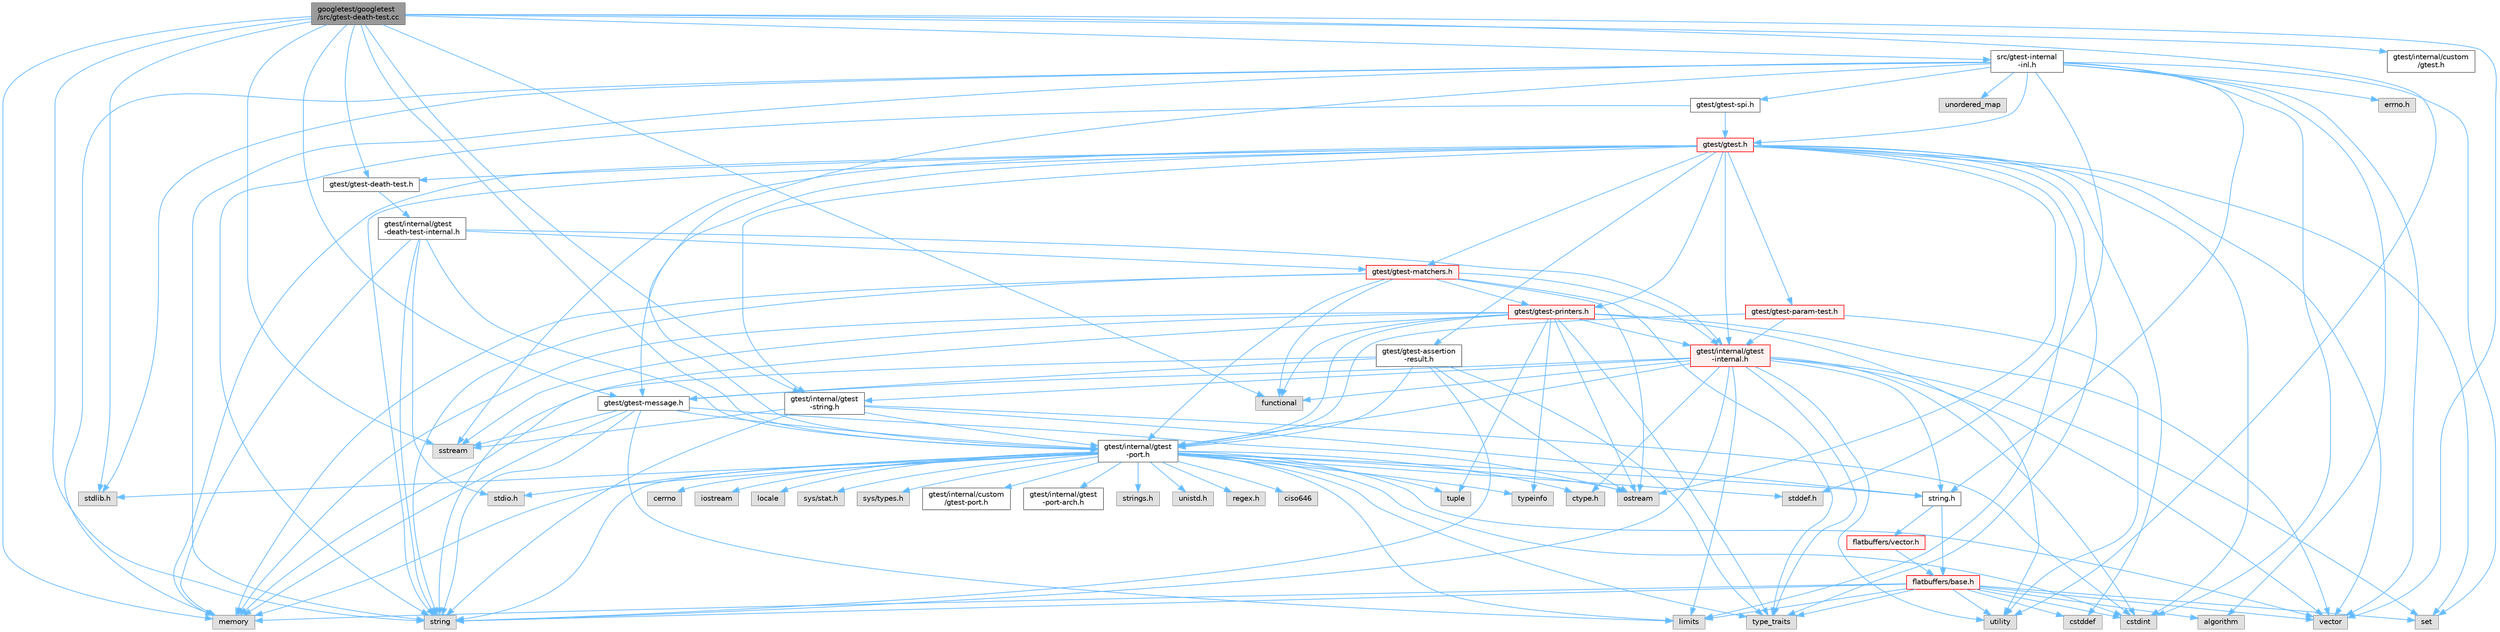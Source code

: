 digraph "googletest/googletest/src/gtest-death-test.cc"
{
 // LATEX_PDF_SIZE
  bgcolor="transparent";
  edge [fontname=Helvetica,fontsize=10,labelfontname=Helvetica,labelfontsize=10];
  node [fontname=Helvetica,fontsize=10,shape=box,height=0.2,width=0.4];
  Node1 [id="Node000001",label="googletest/googletest\l/src/gtest-death-test.cc",height=0.2,width=0.4,color="gray40", fillcolor="grey60", style="filled", fontcolor="black",tooltip=" "];
  Node1 -> Node2 [id="edge146_Node000001_Node000002",color="steelblue1",style="solid",tooltip=" "];
  Node2 [id="Node000002",label="gtest/gtest-death-test.h",height=0.2,width=0.4,color="grey40", fillcolor="white", style="filled",URL="$gtest-death-test_8h.html",tooltip=" "];
  Node2 -> Node3 [id="edge147_Node000002_Node000003",color="steelblue1",style="solid",tooltip=" "];
  Node3 [id="Node000003",label="gtest/internal/gtest\l-death-test-internal.h",height=0.2,width=0.4,color="grey40", fillcolor="white", style="filled",URL="$gtest-death-test-internal_8h.html",tooltip=" "];
  Node3 -> Node4 [id="edge148_Node000003_Node000004",color="steelblue1",style="solid",tooltip=" "];
  Node4 [id="Node000004",label="stdio.h",height=0.2,width=0.4,color="grey60", fillcolor="#E0E0E0", style="filled",tooltip=" "];
  Node3 -> Node5 [id="edge149_Node000003_Node000005",color="steelblue1",style="solid",tooltip=" "];
  Node5 [id="Node000005",label="memory",height=0.2,width=0.4,color="grey60", fillcolor="#E0E0E0", style="filled",tooltip=" "];
  Node3 -> Node6 [id="edge150_Node000003_Node000006",color="steelblue1",style="solid",tooltip=" "];
  Node6 [id="Node000006",label="string",height=0.2,width=0.4,color="grey60", fillcolor="#E0E0E0", style="filled",tooltip=" "];
  Node3 -> Node7 [id="edge151_Node000003_Node000007",color="steelblue1",style="solid",tooltip=" "];
  Node7 [id="Node000007",label="gtest/gtest-matchers.h",height=0.2,width=0.4,color="red", fillcolor="#FFF0F0", style="filled",URL="$gtest-matchers_8h.html",tooltip=" "];
  Node7 -> Node9 [id="edge152_Node000007_Node000009",color="steelblue1",style="solid",tooltip=" "];
  Node9 [id="Node000009",label="functional",height=0.2,width=0.4,color="grey60", fillcolor="#E0E0E0", style="filled",tooltip=" "];
  Node7 -> Node5 [id="edge153_Node000007_Node000005",color="steelblue1",style="solid",tooltip=" "];
  Node7 -> Node10 [id="edge154_Node000007_Node000010",color="steelblue1",style="solid",tooltip=" "];
  Node10 [id="Node000010",label="ostream",height=0.2,width=0.4,color="grey60", fillcolor="#E0E0E0", style="filled",tooltip=" "];
  Node7 -> Node6 [id="edge155_Node000007_Node000006",color="steelblue1",style="solid",tooltip=" "];
  Node7 -> Node11 [id="edge156_Node000007_Node000011",color="steelblue1",style="solid",tooltip=" "];
  Node11 [id="Node000011",label="type_traits",height=0.2,width=0.4,color="grey60", fillcolor="#E0E0E0", style="filled",tooltip=" "];
  Node7 -> Node12 [id="edge157_Node000007_Node000012",color="steelblue1",style="solid",tooltip=" "];
  Node12 [id="Node000012",label="gtest/gtest-printers.h",height=0.2,width=0.4,color="red", fillcolor="#FFF0F0", style="filled",URL="$gtest-printers_8h.html",tooltip=" "];
  Node12 -> Node9 [id="edge158_Node000012_Node000009",color="steelblue1",style="solid",tooltip=" "];
  Node12 -> Node5 [id="edge159_Node000012_Node000005",color="steelblue1",style="solid",tooltip=" "];
  Node12 -> Node10 [id="edge160_Node000012_Node000010",color="steelblue1",style="solid",tooltip=" "];
  Node12 -> Node13 [id="edge161_Node000012_Node000013",color="steelblue1",style="solid",tooltip=" "];
  Node13 [id="Node000013",label="sstream",height=0.2,width=0.4,color="grey60", fillcolor="#E0E0E0", style="filled",tooltip=" "];
  Node12 -> Node6 [id="edge162_Node000012_Node000006",color="steelblue1",style="solid",tooltip=" "];
  Node12 -> Node14 [id="edge163_Node000012_Node000014",color="steelblue1",style="solid",tooltip=" "];
  Node14 [id="Node000014",label="tuple",height=0.2,width=0.4,color="grey60", fillcolor="#E0E0E0", style="filled",tooltip=" "];
  Node12 -> Node11 [id="edge164_Node000012_Node000011",color="steelblue1",style="solid",tooltip=" "];
  Node12 -> Node15 [id="edge165_Node000012_Node000015",color="steelblue1",style="solid",tooltip=" "];
  Node15 [id="Node000015",label="typeinfo",height=0.2,width=0.4,color="grey60", fillcolor="#E0E0E0", style="filled",tooltip=" "];
  Node12 -> Node16 [id="edge166_Node000012_Node000016",color="steelblue1",style="solid",tooltip=" "];
  Node16 [id="Node000016",label="utility",height=0.2,width=0.4,color="grey60", fillcolor="#E0E0E0", style="filled",tooltip=" "];
  Node12 -> Node17 [id="edge167_Node000012_Node000017",color="steelblue1",style="solid",tooltip=" "];
  Node17 [id="Node000017",label="vector",height=0.2,width=0.4,color="grey60", fillcolor="#E0E0E0", style="filled",tooltip=" "];
  Node12 -> Node18 [id="edge168_Node000012_Node000018",color="steelblue1",style="solid",tooltip=" "];
  Node18 [id="Node000018",label="gtest/internal/gtest\l-internal.h",height=0.2,width=0.4,color="red", fillcolor="#FFF0F0", style="filled",URL="$gtest-internal_8h.html",tooltip=" "];
  Node18 -> Node19 [id="edge169_Node000018_Node000019",color="steelblue1",style="solid",tooltip=" "];
  Node19 [id="Node000019",label="gtest/internal/gtest\l-port.h",height=0.2,width=0.4,color="grey40", fillcolor="white", style="filled",URL="$gtest-port_8h.html",tooltip=" "];
  Node19 -> Node20 [id="edge170_Node000019_Node000020",color="steelblue1",style="solid",tooltip=" "];
  Node20 [id="Node000020",label="ciso646",height=0.2,width=0.4,color="grey60", fillcolor="#E0E0E0", style="filled",tooltip=" "];
  Node19 -> Node21 [id="edge171_Node000019_Node000021",color="steelblue1",style="solid",tooltip=" "];
  Node21 [id="Node000021",label="ctype.h",height=0.2,width=0.4,color="grey60", fillcolor="#E0E0E0", style="filled",tooltip=" "];
  Node19 -> Node22 [id="edge172_Node000019_Node000022",color="steelblue1",style="solid",tooltip=" "];
  Node22 [id="Node000022",label="stddef.h",height=0.2,width=0.4,color="grey60", fillcolor="#E0E0E0", style="filled",tooltip=" "];
  Node19 -> Node4 [id="edge173_Node000019_Node000004",color="steelblue1",style="solid",tooltip=" "];
  Node19 -> Node23 [id="edge174_Node000019_Node000023",color="steelblue1",style="solid",tooltip=" "];
  Node23 [id="Node000023",label="stdlib.h",height=0.2,width=0.4,color="grey60", fillcolor="#E0E0E0", style="filled",tooltip=" "];
  Node19 -> Node24 [id="edge175_Node000019_Node000024",color="steelblue1",style="solid",tooltip=" "];
  Node24 [id="Node000024",label="string.h",height=0.2,width=0.4,color="grey40", fillcolor="white", style="filled",URL="$string_8h.html",tooltip=" "];
  Node24 -> Node25 [id="edge176_Node000024_Node000025",color="steelblue1",style="solid",tooltip=" "];
  Node25 [id="Node000025",label="flatbuffers/base.h",height=0.2,width=0.4,color="red", fillcolor="#FFF0F0", style="filled",URL="$base_8h.html",tooltip=" "];
  Node25 -> Node27 [id="edge177_Node000025_Node000027",color="steelblue1",style="solid",tooltip=" "];
  Node27 [id="Node000027",label="cstdint",height=0.2,width=0.4,color="grey60", fillcolor="#E0E0E0", style="filled",tooltip=" "];
  Node25 -> Node28 [id="edge178_Node000025_Node000028",color="steelblue1",style="solid",tooltip=" "];
  Node28 [id="Node000028",label="cstddef",height=0.2,width=0.4,color="grey60", fillcolor="#E0E0E0", style="filled",tooltip=" "];
  Node25 -> Node16 [id="edge179_Node000025_Node000016",color="steelblue1",style="solid",tooltip=" "];
  Node25 -> Node6 [id="edge180_Node000025_Node000006",color="steelblue1",style="solid",tooltip=" "];
  Node25 -> Node11 [id="edge181_Node000025_Node000011",color="steelblue1",style="solid",tooltip=" "];
  Node25 -> Node17 [id="edge182_Node000025_Node000017",color="steelblue1",style="solid",tooltip=" "];
  Node25 -> Node31 [id="edge183_Node000025_Node000031",color="steelblue1",style="solid",tooltip=" "];
  Node31 [id="Node000031",label="set",height=0.2,width=0.4,color="grey60", fillcolor="#E0E0E0", style="filled",tooltip=" "];
  Node25 -> Node32 [id="edge184_Node000025_Node000032",color="steelblue1",style="solid",tooltip=" "];
  Node32 [id="Node000032",label="algorithm",height=0.2,width=0.4,color="grey60", fillcolor="#E0E0E0", style="filled",tooltip=" "];
  Node25 -> Node33 [id="edge185_Node000025_Node000033",color="steelblue1",style="solid",tooltip=" "];
  Node33 [id="Node000033",label="limits",height=0.2,width=0.4,color="grey60", fillcolor="#E0E0E0", style="filled",tooltip=" "];
  Node25 -> Node5 [id="edge186_Node000025_Node000005",color="steelblue1",style="solid",tooltip=" "];
  Node24 -> Node35 [id="edge187_Node000024_Node000035",color="steelblue1",style="solid",tooltip=" "];
  Node35 [id="Node000035",label="flatbuffers/vector.h",height=0.2,width=0.4,color="red", fillcolor="#FFF0F0", style="filled",URL="$vector_8h.html",tooltip=" "];
  Node35 -> Node25 [id="edge188_Node000035_Node000025",color="steelblue1",style="solid",tooltip=" "];
  Node19 -> Node38 [id="edge189_Node000019_Node000038",color="steelblue1",style="solid",tooltip=" "];
  Node38 [id="Node000038",label="cerrno",height=0.2,width=0.4,color="grey60", fillcolor="#E0E0E0", style="filled",tooltip=" "];
  Node19 -> Node27 [id="edge190_Node000019_Node000027",color="steelblue1",style="solid",tooltip=" "];
  Node19 -> Node39 [id="edge191_Node000019_Node000039",color="steelblue1",style="solid",tooltip=" "];
  Node39 [id="Node000039",label="iostream",height=0.2,width=0.4,color="grey60", fillcolor="#E0E0E0", style="filled",tooltip=" "];
  Node19 -> Node33 [id="edge192_Node000019_Node000033",color="steelblue1",style="solid",tooltip=" "];
  Node19 -> Node40 [id="edge193_Node000019_Node000040",color="steelblue1",style="solid",tooltip=" "];
  Node40 [id="Node000040",label="locale",height=0.2,width=0.4,color="grey60", fillcolor="#E0E0E0", style="filled",tooltip=" "];
  Node19 -> Node5 [id="edge194_Node000019_Node000005",color="steelblue1",style="solid",tooltip=" "];
  Node19 -> Node10 [id="edge195_Node000019_Node000010",color="steelblue1",style="solid",tooltip=" "];
  Node19 -> Node6 [id="edge196_Node000019_Node000006",color="steelblue1",style="solid",tooltip=" "];
  Node19 -> Node14 [id="edge197_Node000019_Node000014",color="steelblue1",style="solid",tooltip=" "];
  Node19 -> Node11 [id="edge198_Node000019_Node000011",color="steelblue1",style="solid",tooltip=" "];
  Node19 -> Node17 [id="edge199_Node000019_Node000017",color="steelblue1",style="solid",tooltip=" "];
  Node19 -> Node41 [id="edge200_Node000019_Node000041",color="steelblue1",style="solid",tooltip=" "];
  Node41 [id="Node000041",label="sys/stat.h",height=0.2,width=0.4,color="grey60", fillcolor="#E0E0E0", style="filled",tooltip=" "];
  Node19 -> Node42 [id="edge201_Node000019_Node000042",color="steelblue1",style="solid",tooltip=" "];
  Node42 [id="Node000042",label="sys/types.h",height=0.2,width=0.4,color="grey60", fillcolor="#E0E0E0", style="filled",tooltip=" "];
  Node19 -> Node43 [id="edge202_Node000019_Node000043",color="steelblue1",style="solid",tooltip=" "];
  Node43 [id="Node000043",label="gtest/internal/custom\l/gtest-port.h",height=0.2,width=0.4,color="grey40", fillcolor="white", style="filled",URL="$custom_2gtest-port_8h.html",tooltip=" "];
  Node19 -> Node44 [id="edge203_Node000019_Node000044",color="steelblue1",style="solid",tooltip=" "];
  Node44 [id="Node000044",label="gtest/internal/gtest\l-port-arch.h",height=0.2,width=0.4,color="grey40", fillcolor="white", style="filled",URL="$gtest-port-arch_8h.html",tooltip=" "];
  Node19 -> Node45 [id="edge204_Node000019_Node000045",color="steelblue1",style="solid",tooltip=" "];
  Node45 [id="Node000045",label="strings.h",height=0.2,width=0.4,color="grey60", fillcolor="#E0E0E0", style="filled",tooltip=" "];
  Node19 -> Node46 [id="edge205_Node000019_Node000046",color="steelblue1",style="solid",tooltip=" "];
  Node46 [id="Node000046",label="unistd.h",height=0.2,width=0.4,color="grey60", fillcolor="#E0E0E0", style="filled",tooltip=" "];
  Node19 -> Node47 [id="edge206_Node000019_Node000047",color="steelblue1",style="solid",tooltip=" "];
  Node47 [id="Node000047",label="regex.h",height=0.2,width=0.4,color="grey60", fillcolor="#E0E0E0", style="filled",tooltip=" "];
  Node19 -> Node15 [id="edge207_Node000019_Node000015",color="steelblue1",style="solid",tooltip=" "];
  Node18 -> Node21 [id="edge208_Node000018_Node000021",color="steelblue1",style="solid",tooltip=" "];
  Node18 -> Node24 [id="edge209_Node000018_Node000024",color="steelblue1",style="solid",tooltip=" "];
  Node18 -> Node27 [id="edge210_Node000018_Node000027",color="steelblue1",style="solid",tooltip=" "];
  Node18 -> Node9 [id="edge211_Node000018_Node000009",color="steelblue1",style="solid",tooltip=" "];
  Node18 -> Node33 [id="edge212_Node000018_Node000033",color="steelblue1",style="solid",tooltip=" "];
  Node18 -> Node31 [id="edge213_Node000018_Node000031",color="steelblue1",style="solid",tooltip=" "];
  Node18 -> Node6 [id="edge214_Node000018_Node000006",color="steelblue1",style="solid",tooltip=" "];
  Node18 -> Node11 [id="edge215_Node000018_Node000011",color="steelblue1",style="solid",tooltip=" "];
  Node18 -> Node16 [id="edge216_Node000018_Node000016",color="steelblue1",style="solid",tooltip=" "];
  Node18 -> Node17 [id="edge217_Node000018_Node000017",color="steelblue1",style="solid",tooltip=" "];
  Node18 -> Node50 [id="edge218_Node000018_Node000050",color="steelblue1",style="solid",tooltip=" "];
  Node50 [id="Node000050",label="gtest/gtest-message.h",height=0.2,width=0.4,color="grey40", fillcolor="white", style="filled",URL="$gtest-message_8h.html",tooltip=" "];
  Node50 -> Node33 [id="edge219_Node000050_Node000033",color="steelblue1",style="solid",tooltip=" "];
  Node50 -> Node5 [id="edge220_Node000050_Node000005",color="steelblue1",style="solid",tooltip=" "];
  Node50 -> Node10 [id="edge221_Node000050_Node000010",color="steelblue1",style="solid",tooltip=" "];
  Node50 -> Node13 [id="edge222_Node000050_Node000013",color="steelblue1",style="solid",tooltip=" "];
  Node50 -> Node6 [id="edge223_Node000050_Node000006",color="steelblue1",style="solid",tooltip=" "];
  Node50 -> Node19 [id="edge224_Node000050_Node000019",color="steelblue1",style="solid",tooltip=" "];
  Node18 -> Node52 [id="edge225_Node000018_Node000052",color="steelblue1",style="solid",tooltip=" "];
  Node52 [id="Node000052",label="gtest/internal/gtest\l-string.h",height=0.2,width=0.4,color="grey40", fillcolor="white", style="filled",URL="$gtest-string_8h.html",tooltip=" "];
  Node52 -> Node24 [id="edge226_Node000052_Node000024",color="steelblue1",style="solid",tooltip=" "];
  Node52 -> Node27 [id="edge227_Node000052_Node000027",color="steelblue1",style="solid",tooltip=" "];
  Node52 -> Node13 [id="edge228_Node000052_Node000013",color="steelblue1",style="solid",tooltip=" "];
  Node52 -> Node6 [id="edge229_Node000052_Node000006",color="steelblue1",style="solid",tooltip=" "];
  Node52 -> Node19 [id="edge230_Node000052_Node000019",color="steelblue1",style="solid",tooltip=" "];
  Node12 -> Node19 [id="edge231_Node000012_Node000019",color="steelblue1",style="solid",tooltip=" "];
  Node7 -> Node18 [id="edge232_Node000007_Node000018",color="steelblue1",style="solid",tooltip=" "];
  Node7 -> Node19 [id="edge233_Node000007_Node000019",color="steelblue1",style="solid",tooltip=" "];
  Node3 -> Node18 [id="edge234_Node000003_Node000018",color="steelblue1",style="solid",tooltip=" "];
  Node3 -> Node19 [id="edge235_Node000003_Node000019",color="steelblue1",style="solid",tooltip=" "];
  Node1 -> Node23 [id="edge236_Node000001_Node000023",color="steelblue1",style="solid",tooltip=" "];
  Node1 -> Node9 [id="edge237_Node000001_Node000009",color="steelblue1",style="solid",tooltip=" "];
  Node1 -> Node5 [id="edge238_Node000001_Node000005",color="steelblue1",style="solid",tooltip=" "];
  Node1 -> Node13 [id="edge239_Node000001_Node000013",color="steelblue1",style="solid",tooltip=" "];
  Node1 -> Node6 [id="edge240_Node000001_Node000006",color="steelblue1",style="solid",tooltip=" "];
  Node1 -> Node16 [id="edge241_Node000001_Node000016",color="steelblue1",style="solid",tooltip=" "];
  Node1 -> Node17 [id="edge242_Node000001_Node000017",color="steelblue1",style="solid",tooltip=" "];
  Node1 -> Node55 [id="edge243_Node000001_Node000055",color="steelblue1",style="solid",tooltip=" "];
  Node55 [id="Node000055",label="gtest/internal/custom\l/gtest.h",height=0.2,width=0.4,color="grey40", fillcolor="white", style="filled",URL="$internal_2custom_2gtest_8h.html",tooltip=" "];
  Node1 -> Node19 [id="edge244_Node000001_Node000019",color="steelblue1",style="solid",tooltip=" "];
  Node1 -> Node50 [id="edge245_Node000001_Node000050",color="steelblue1",style="solid",tooltip=" "];
  Node1 -> Node52 [id="edge246_Node000001_Node000052",color="steelblue1",style="solid",tooltip=" "];
  Node1 -> Node56 [id="edge247_Node000001_Node000056",color="steelblue1",style="solid",tooltip=" "];
  Node56 [id="Node000056",label="src/gtest-internal\l-inl.h",height=0.2,width=0.4,color="grey40", fillcolor="white", style="filled",URL="$gtest-internal-inl_8h.html",tooltip=" "];
  Node56 -> Node57 [id="edge248_Node000056_Node000057",color="steelblue1",style="solid",tooltip=" "];
  Node57 [id="Node000057",label="errno.h",height=0.2,width=0.4,color="grey60", fillcolor="#E0E0E0", style="filled",tooltip=" "];
  Node56 -> Node22 [id="edge249_Node000056_Node000022",color="steelblue1",style="solid",tooltip=" "];
  Node56 -> Node23 [id="edge250_Node000056_Node000023",color="steelblue1",style="solid",tooltip=" "];
  Node56 -> Node24 [id="edge251_Node000056_Node000024",color="steelblue1",style="solid",tooltip=" "];
  Node56 -> Node32 [id="edge252_Node000056_Node000032",color="steelblue1",style="solid",tooltip=" "];
  Node56 -> Node27 [id="edge253_Node000056_Node000027",color="steelblue1",style="solid",tooltip=" "];
  Node56 -> Node5 [id="edge254_Node000056_Node000005",color="steelblue1",style="solid",tooltip=" "];
  Node56 -> Node31 [id="edge255_Node000056_Node000031",color="steelblue1",style="solid",tooltip=" "];
  Node56 -> Node6 [id="edge256_Node000056_Node000006",color="steelblue1",style="solid",tooltip=" "];
  Node56 -> Node58 [id="edge257_Node000056_Node000058",color="steelblue1",style="solid",tooltip=" "];
  Node58 [id="Node000058",label="unordered_map",height=0.2,width=0.4,color="grey60", fillcolor="#E0E0E0", style="filled",tooltip=" "];
  Node56 -> Node17 [id="edge258_Node000056_Node000017",color="steelblue1",style="solid",tooltip=" "];
  Node56 -> Node19 [id="edge259_Node000056_Node000019",color="steelblue1",style="solid",tooltip=" "];
  Node56 -> Node59 [id="edge260_Node000056_Node000059",color="steelblue1",style="solid",tooltip=" "];
  Node59 [id="Node000059",label="gtest/gtest-spi.h",height=0.2,width=0.4,color="grey40", fillcolor="white", style="filled",URL="$gtest-spi_8h.html",tooltip=" "];
  Node59 -> Node6 [id="edge261_Node000059_Node000006",color="steelblue1",style="solid",tooltip=" "];
  Node59 -> Node60 [id="edge262_Node000059_Node000060",color="steelblue1",style="solid",tooltip=" "];
  Node60 [id="Node000060",label="gtest/gtest.h",height=0.2,width=0.4,color="red", fillcolor="#FFF0F0", style="filled",URL="$gtest_8h.html",tooltip=" "];
  Node60 -> Node28 [id="edge263_Node000060_Node000028",color="steelblue1",style="solid",tooltip=" "];
  Node60 -> Node27 [id="edge264_Node000060_Node000027",color="steelblue1",style="solid",tooltip=" "];
  Node60 -> Node33 [id="edge265_Node000060_Node000033",color="steelblue1",style="solid",tooltip=" "];
  Node60 -> Node5 [id="edge266_Node000060_Node000005",color="steelblue1",style="solid",tooltip=" "];
  Node60 -> Node10 [id="edge267_Node000060_Node000010",color="steelblue1",style="solid",tooltip=" "];
  Node60 -> Node31 [id="edge268_Node000060_Node000031",color="steelblue1",style="solid",tooltip=" "];
  Node60 -> Node13 [id="edge269_Node000060_Node000013",color="steelblue1",style="solid",tooltip=" "];
  Node60 -> Node6 [id="edge270_Node000060_Node000006",color="steelblue1",style="solid",tooltip=" "];
  Node60 -> Node11 [id="edge271_Node000060_Node000011",color="steelblue1",style="solid",tooltip=" "];
  Node60 -> Node17 [id="edge272_Node000060_Node000017",color="steelblue1",style="solid",tooltip=" "];
  Node60 -> Node61 [id="edge273_Node000060_Node000061",color="steelblue1",style="solid",tooltip=" "];
  Node61 [id="Node000061",label="gtest/gtest-assertion\l-result.h",height=0.2,width=0.4,color="grey40", fillcolor="white", style="filled",URL="$gtest-assertion-result_8h.html",tooltip=" "];
  Node61 -> Node5 [id="edge274_Node000061_Node000005",color="steelblue1",style="solid",tooltip=" "];
  Node61 -> Node10 [id="edge275_Node000061_Node000010",color="steelblue1",style="solid",tooltip=" "];
  Node61 -> Node6 [id="edge276_Node000061_Node000006",color="steelblue1",style="solid",tooltip=" "];
  Node61 -> Node11 [id="edge277_Node000061_Node000011",color="steelblue1",style="solid",tooltip=" "];
  Node61 -> Node50 [id="edge278_Node000061_Node000050",color="steelblue1",style="solid",tooltip=" "];
  Node61 -> Node19 [id="edge279_Node000061_Node000019",color="steelblue1",style="solid",tooltip=" "];
  Node60 -> Node2 [id="edge280_Node000060_Node000002",color="steelblue1",style="solid",tooltip=" "];
  Node60 -> Node7 [id="edge281_Node000060_Node000007",color="steelblue1",style="solid",tooltip=" "];
  Node60 -> Node50 [id="edge282_Node000060_Node000050",color="steelblue1",style="solid",tooltip=" "];
  Node60 -> Node62 [id="edge283_Node000060_Node000062",color="steelblue1",style="solid",tooltip=" "];
  Node62 [id="Node000062",label="gtest/gtest-param-test.h",height=0.2,width=0.4,color="red", fillcolor="#FFF0F0", style="filled",URL="$gtest-param-test_8h.html",tooltip=" "];
  Node62 -> Node16 [id="edge284_Node000062_Node000016",color="steelblue1",style="solid",tooltip=" "];
  Node62 -> Node18 [id="edge285_Node000062_Node000018",color="steelblue1",style="solid",tooltip=" "];
  Node62 -> Node19 [id="edge286_Node000062_Node000019",color="steelblue1",style="solid",tooltip=" "];
  Node60 -> Node12 [id="edge287_Node000060_Node000012",color="steelblue1",style="solid",tooltip=" "];
  Node60 -> Node18 [id="edge288_Node000060_Node000018",color="steelblue1",style="solid",tooltip=" "];
  Node60 -> Node52 [id="edge289_Node000060_Node000052",color="steelblue1",style="solid",tooltip=" "];
  Node56 -> Node60 [id="edge290_Node000056_Node000060",color="steelblue1",style="solid",tooltip=" "];
}
